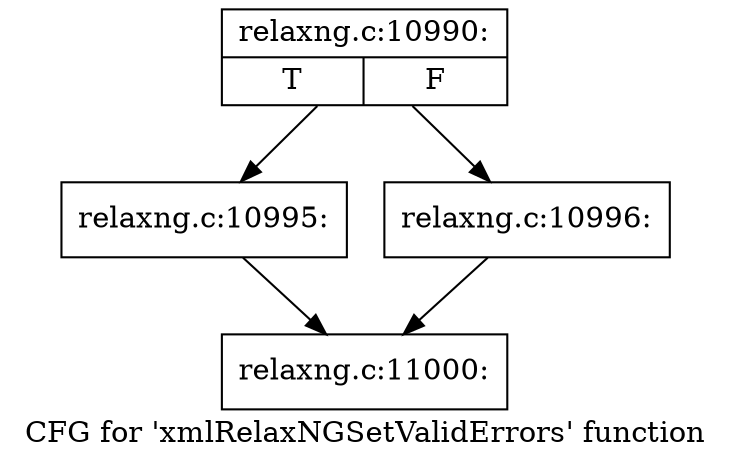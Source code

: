 digraph "CFG for 'xmlRelaxNGSetValidErrors' function" {
	label="CFG for 'xmlRelaxNGSetValidErrors' function";

	Node0x555e9c05ded0 [shape=record,label="{relaxng.c:10990:|{<s0>T|<s1>F}}"];
	Node0x555e9c05ded0 -> Node0x555e9c067a50;
	Node0x555e9c05ded0 -> Node0x555e9c067aa0;
	Node0x555e9c067a50 [shape=record,label="{relaxng.c:10995:}"];
	Node0x555e9c067a50 -> Node0x555e9c1706d0;
	Node0x555e9c067aa0 [shape=record,label="{relaxng.c:10996:}"];
	Node0x555e9c067aa0 -> Node0x555e9c1706d0;
	Node0x555e9c1706d0 [shape=record,label="{relaxng.c:11000:}"];
}
